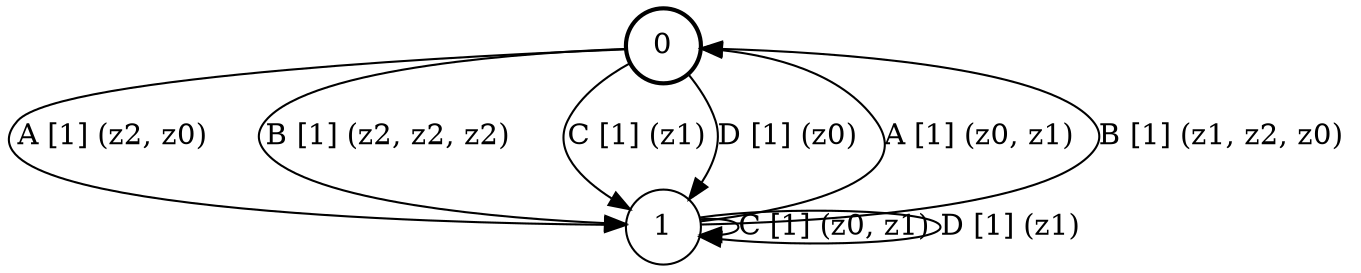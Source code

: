 # generated file, don't try to modify
# command: dot -Tpng <filename> > tree.png
digraph Automaton {
    node [shape = circle];
    0 [style = "bold"];
    0 -> 1 [label = "A [1] (z2, z0) "];
    0 -> 1 [label = "B [1] (z2, z2, z2) "];
    0 -> 1 [label = "C [1] (z1) "];
    0 -> 1 [label = "D [1] (z0) "];
    1 -> 0 [label = "A [1] (z0, z1) "];
    1 -> 0 [label = "B [1] (z1, z2, z0) "];
    1 -> 1 [label = "C [1] (z0, z1) "];
    1 -> 1 [label = "D [1] (z1) "];
}
